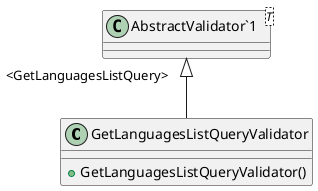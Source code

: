 @startuml
class GetLanguagesListQueryValidator {
    + GetLanguagesListQueryValidator()
}
class "AbstractValidator`1"<T> {
}
"AbstractValidator`1" "<GetLanguagesListQuery>" <|-- GetLanguagesListQueryValidator
@enduml
